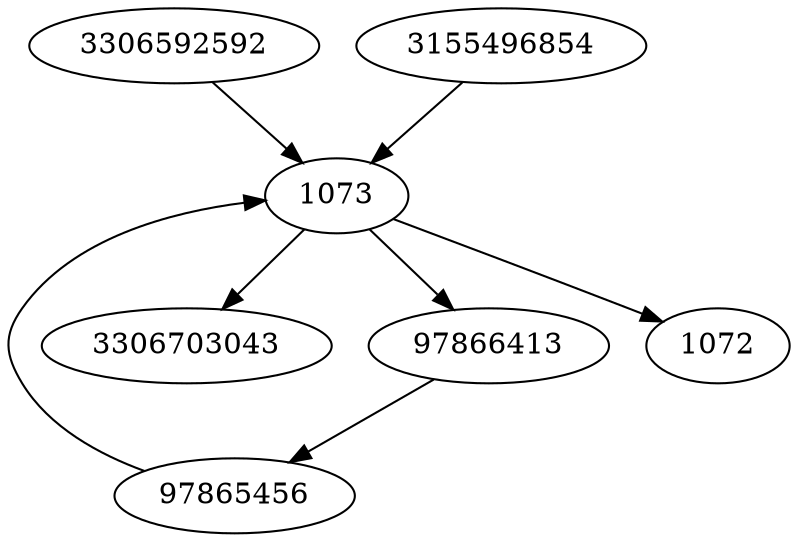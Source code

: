 strict digraph  {
3306703043;
97866413;
97865456;
1072;
3306592592;
1073;
3155496854;
97866413 -> 97865456;
97865456 -> 1073;
3306592592 -> 1073;
1073 -> 97866413;
1073 -> 1072;
1073 -> 3306703043;
3155496854 -> 1073;
}
